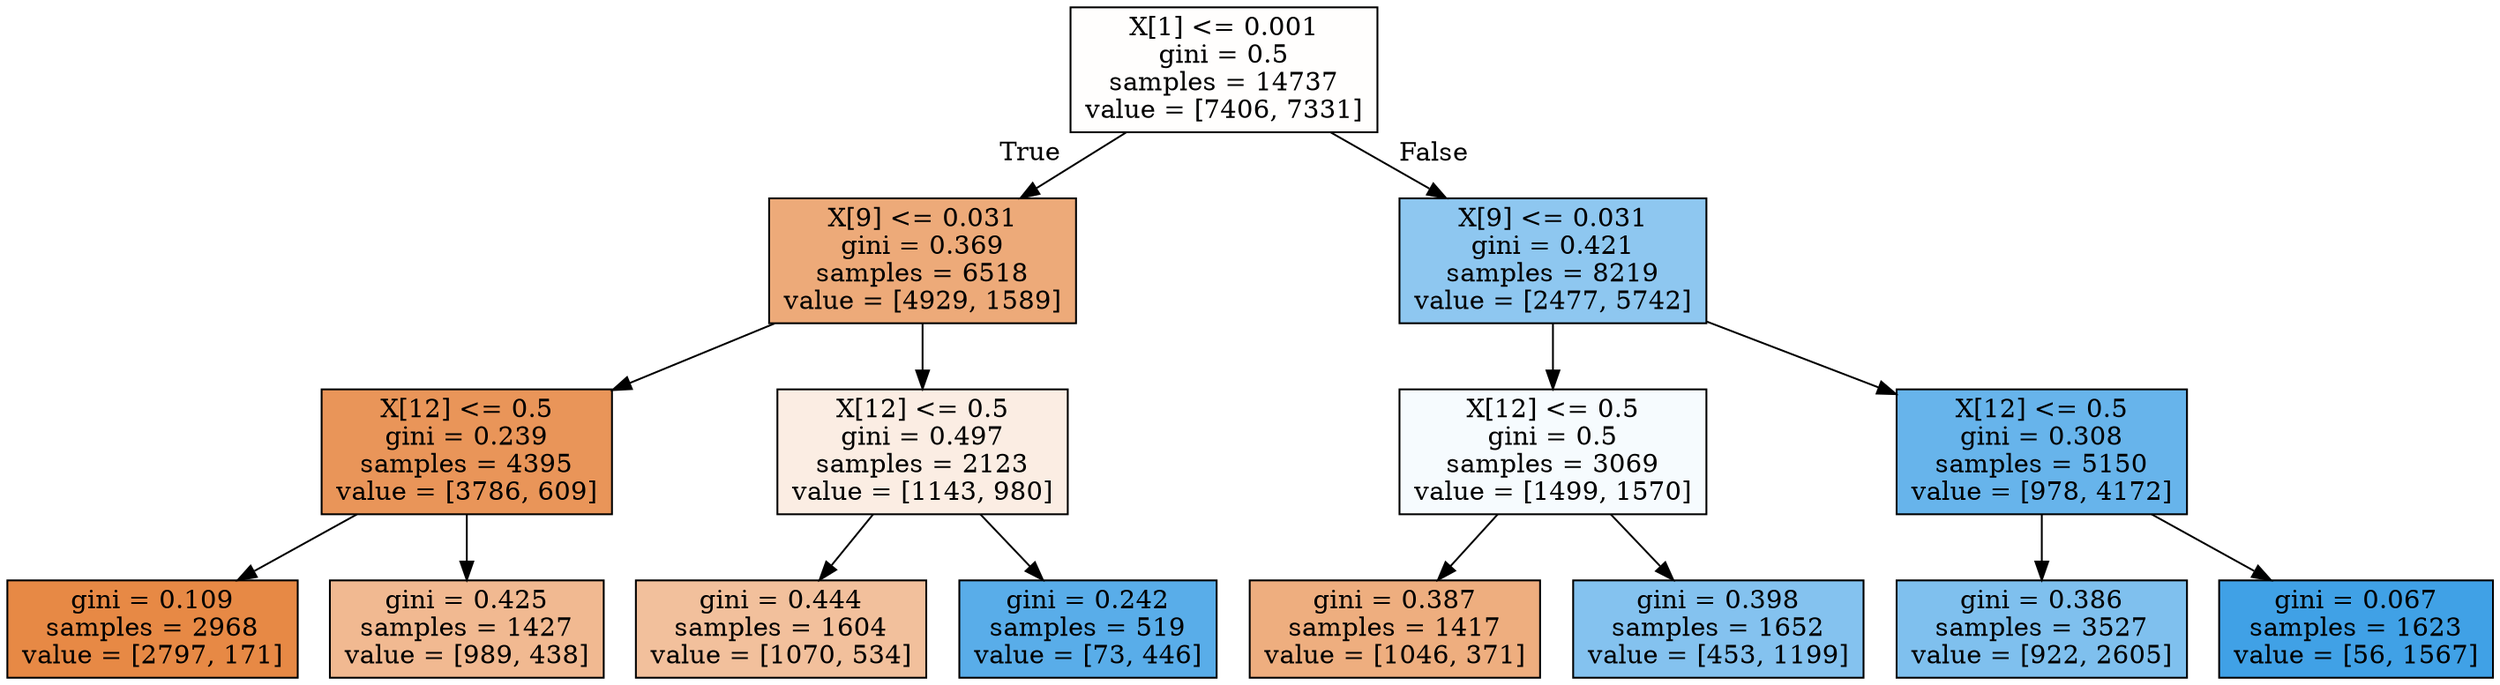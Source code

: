 digraph Tree {
node [shape=box, style="filled", color="black"] ;
0 [label="X[1] <= 0.001\ngini = 0.5\nsamples = 14737\nvalue = [7406, 7331]", fillcolor="#fffefd"] ;
1 [label="X[9] <= 0.031\ngini = 0.369\nsamples = 6518\nvalue = [4929, 1589]", fillcolor="#edaa79"] ;
0 -> 1 [labeldistance=2.5, labelangle=45, headlabel="True"] ;
2 [label="X[12] <= 0.5\ngini = 0.239\nsamples = 4395\nvalue = [3786, 609]", fillcolor="#e99559"] ;
1 -> 2 ;
3 [label="gini = 0.109\nsamples = 2968\nvalue = [2797, 171]", fillcolor="#e78945"] ;
2 -> 3 ;
4 [label="gini = 0.425\nsamples = 1427\nvalue = [989, 438]", fillcolor="#f1b991"] ;
2 -> 4 ;
5 [label="X[12] <= 0.5\ngini = 0.497\nsamples = 2123\nvalue = [1143, 980]", fillcolor="#fbede3"] ;
1 -> 5 ;
6 [label="gini = 0.444\nsamples = 1604\nvalue = [1070, 534]", fillcolor="#f2c09c"] ;
5 -> 6 ;
7 [label="gini = 0.242\nsamples = 519\nvalue = [73, 446]", fillcolor="#59ade9"] ;
5 -> 7 ;
8 [label="X[9] <= 0.031\ngini = 0.421\nsamples = 8219\nvalue = [2477, 5742]", fillcolor="#8ec7f0"] ;
0 -> 8 [labeldistance=2.5, labelangle=-45, headlabel="False"] ;
9 [label="X[12] <= 0.5\ngini = 0.5\nsamples = 3069\nvalue = [1499, 1570]", fillcolor="#f6fbfe"] ;
8 -> 9 ;
10 [label="gini = 0.387\nsamples = 1417\nvalue = [1046, 371]", fillcolor="#eeae7f"] ;
9 -> 10 ;
11 [label="gini = 0.398\nsamples = 1652\nvalue = [453, 1199]", fillcolor="#84c2ef"] ;
9 -> 11 ;
12 [label="X[12] <= 0.5\ngini = 0.308\nsamples = 5150\nvalue = [978, 4172]", fillcolor="#67b4eb"] ;
8 -> 12 ;
13 [label="gini = 0.386\nsamples = 3527\nvalue = [922, 2605]", fillcolor="#7fc0ee"] ;
12 -> 13 ;
14 [label="gini = 0.067\nsamples = 1623\nvalue = [56, 1567]", fillcolor="#40a1e6"] ;
12 -> 14 ;
}